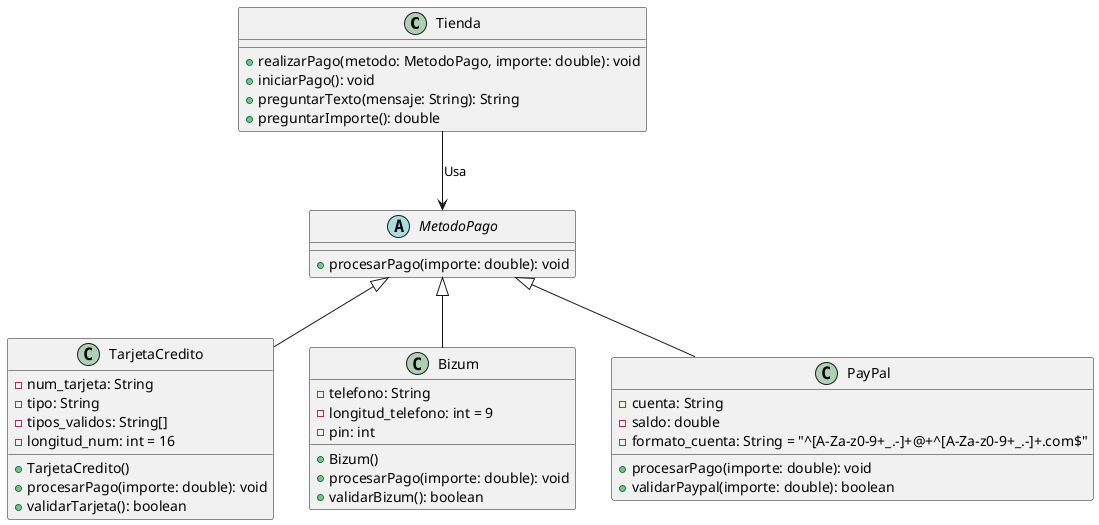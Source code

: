 @startuml
class Tienda {
    + realizarPago(metodo: MetodoPago, importe: double): void
    + iniciarPago(): void
    + preguntarTexto(mensaje: String): String
    + preguntarImporte(): double
}

abstract class MetodoPago {
    + procesarPago(importe: double): void
}

class TarjetaCredito {
    - num_tarjeta: String
    - tipo: String
    - tipos_validos: String[]
    - longitud_num: int = 16
    + TarjetaCredito()
    + procesarPago(importe: double): void
    + validarTarjeta(): boolean
}

class Bizum {
    - telefono: String
    - longitud_telefono: int = 9
    - pin: int
    + Bizum()
    + procesarPago(importe: double): void
    + validarBizum(): boolean
}

class PayPal {
    - cuenta: String
    - saldo: double
    - formato_cuenta: String = "^[A-Za-z0-9+_.-]+@+^[A-Za-z0-9+_.-]+.com$"
    + procesarPago(importe: double): void
    + validarPaypal(importe: double): boolean
}

Tienda --> MetodoPago : "Usa"
MetodoPago <|-- TarjetaCredito
MetodoPago <|-- Bizum
MetodoPago <|-- PayPal
@enduml
